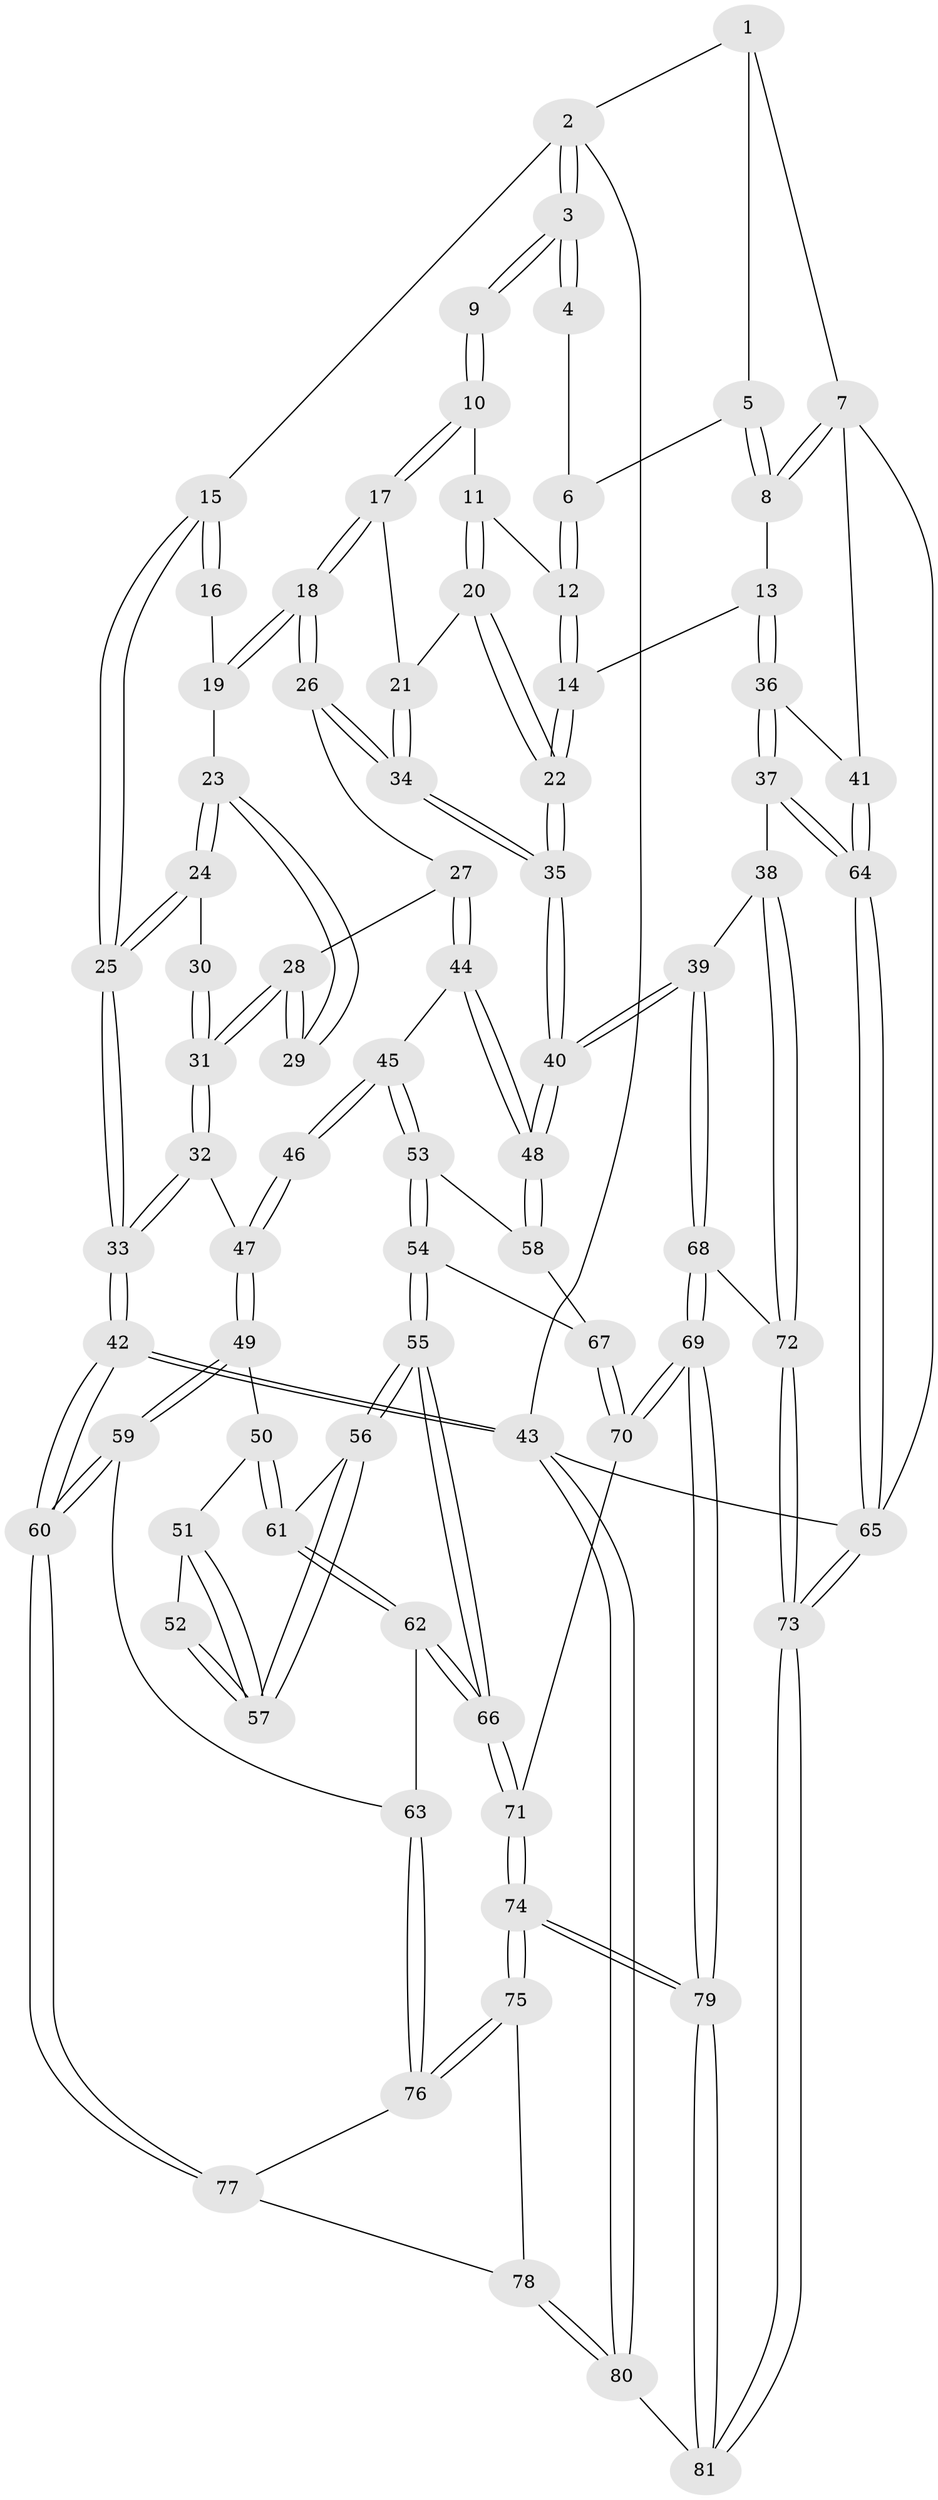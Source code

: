 // Generated by graph-tools (version 1.1) at 2025/16/03/09/25 04:16:58]
// undirected, 81 vertices, 199 edges
graph export_dot {
graph [start="1"]
  node [color=gray90,style=filled];
  1 [pos="+1+0"];
  2 [pos="+0+0"];
  3 [pos="+0.48454756399169746+0"];
  4 [pos="+0.8040599231294157+0"];
  5 [pos="+0.8343570574043137+0.07306772410673547"];
  6 [pos="+0.7941752652235089+0.07153329849792367"];
  7 [pos="+1+0"];
  8 [pos="+0.9504149410197502+0.08775844215702361"];
  9 [pos="+0.48572296976917845+0"];
  10 [pos="+0.4953340243475759+0.01930822355399807"];
  11 [pos="+0.528486322187805+0.0536217751589753"];
  12 [pos="+0.7745089376029851+0.08972300125205797"];
  13 [pos="+0.8283885893075607+0.3131707257993633"];
  14 [pos="+0.817500599047106+0.31191710650865184"];
  15 [pos="+0+0"];
  16 [pos="+0.19897028282466867+0.13133491507081385"];
  17 [pos="+0.37908447026035896+0.25143831469161554"];
  18 [pos="+0.3522809569644166+0.28249634610596613"];
  19 [pos="+0.21984098478682434+0.220800437294528"];
  20 [pos="+0.6163395339245046+0.23007534447799757"];
  21 [pos="+0.5177339537810888+0.3095070107628778"];
  22 [pos="+0.7325898970152301+0.33018844653213714"];
  23 [pos="+0.18625103608268598+0.25965521014528425"];
  24 [pos="+0.031147793560467603+0.2432567536254489"];
  25 [pos="+0+0.17632977811575817"];
  26 [pos="+0.35076615603242595+0.3807634458547302"];
  27 [pos="+0.3402463218242061+0.39056406544038835"];
  28 [pos="+0.18322662910047388+0.38563964456740085"];
  29 [pos="+0.18376646670020255+0.27225315434672426"];
  30 [pos="+0.12049953023185603+0.30253713378043395"];
  31 [pos="+0.06852553488308948+0.46558850131693763"];
  32 [pos="+0.05405532962894063+0.4772437986424679"];
  33 [pos="+0+0.42051466325684833"];
  34 [pos="+0.47628327740562343+0.41901514276581153"];
  35 [pos="+0.6050764955849595+0.5415137027655254"];
  36 [pos="+1+0.4311173132618473"];
  37 [pos="+0.6602465729153499+0.6321359137039297"];
  38 [pos="+0.6473575701978199+0.6315994550661663"];
  39 [pos="+0.6105880151620647+0.6059876193422834"];
  40 [pos="+0.6049899572762996+0.5998577565924298"];
  41 [pos="+1+0.44709486019314587"];
  42 [pos="+0+0.8615560373216237"];
  43 [pos="+0+1"];
  44 [pos="+0.32612884973529355+0.4588115629812885"];
  45 [pos="+0.2770220690299127+0.5553938635767881"];
  46 [pos="+0.26349912001043874+0.5555218008246076"];
  47 [pos="+0.07925641058745231+0.5030253235031895"];
  48 [pos="+0.5192261496937666+0.622690701735644"];
  49 [pos="+0.10818994325426187+0.6248403324599839"];
  50 [pos="+0.14533193673962344+0.6520793557348923"];
  51 [pos="+0.18086663768201677+0.6515649000499706"];
  52 [pos="+0.22483073881071408+0.6145271200275672"];
  53 [pos="+0.30188910205430886+0.5865938653201886"];
  54 [pos="+0.26891991112941355+0.7197010838299766"];
  55 [pos="+0.267217561001497+0.7224116560207697"];
  56 [pos="+0.2250804303811012+0.6846371671169822"];
  57 [pos="+0.22396728298452284+0.6831110821216789"];
  58 [pos="+0.47008191231867974+0.6439773622214677"];
  59 [pos="+0.03686551390712139+0.7661872555515028"];
  60 [pos="+0+0.8533788714442152"];
  61 [pos="+0.15913836444415447+0.6964947302003633"];
  62 [pos="+0.16439641487296108+0.7712006462362344"];
  63 [pos="+0.11998092304409028+0.7850827741210641"];
  64 [pos="+1+0.7788285470847052"];
  65 [pos="+1+1"];
  66 [pos="+0.2586477073366477+0.7831777246747227"];
  67 [pos="+0.4603384578575857+0.6576169498252598"];
  68 [pos="+0.49056350773187996+0.903385567882457"];
  69 [pos="+0.4815330289441917+0.9086769331062754"];
  70 [pos="+0.4226950705035853+0.7391045196461157"];
  71 [pos="+0.2847510772144887+0.8184255308786698"];
  72 [pos="+0.6987787721282237+0.879622838573505"];
  73 [pos="+1+1"];
  74 [pos="+0.30202505144194275+0.9341229710355239"];
  75 [pos="+0.15357943831339121+0.8928788190124972"];
  76 [pos="+0.13162829435633616+0.8549527701999808"];
  77 [pos="+0.06608438170120891+0.8941190741067572"];
  78 [pos="+0.11715712340701279+0.9212291183947274"];
  79 [pos="+0.36385259710281675+1"];
  80 [pos="+0.059550687863708304+1"];
  81 [pos="+0.35858879551526435+1"];
  1 -- 2;
  1 -- 5;
  1 -- 7;
  2 -- 3;
  2 -- 3;
  2 -- 15;
  2 -- 43;
  3 -- 4;
  3 -- 4;
  3 -- 9;
  3 -- 9;
  4 -- 6;
  5 -- 6;
  5 -- 8;
  5 -- 8;
  6 -- 12;
  6 -- 12;
  7 -- 8;
  7 -- 8;
  7 -- 41;
  7 -- 65;
  8 -- 13;
  9 -- 10;
  9 -- 10;
  10 -- 11;
  10 -- 17;
  10 -- 17;
  11 -- 12;
  11 -- 20;
  11 -- 20;
  12 -- 14;
  12 -- 14;
  13 -- 14;
  13 -- 36;
  13 -- 36;
  14 -- 22;
  14 -- 22;
  15 -- 16;
  15 -- 16;
  15 -- 25;
  15 -- 25;
  16 -- 19;
  17 -- 18;
  17 -- 18;
  17 -- 21;
  18 -- 19;
  18 -- 19;
  18 -- 26;
  18 -- 26;
  19 -- 23;
  20 -- 21;
  20 -- 22;
  20 -- 22;
  21 -- 34;
  21 -- 34;
  22 -- 35;
  22 -- 35;
  23 -- 24;
  23 -- 24;
  23 -- 29;
  23 -- 29;
  24 -- 25;
  24 -- 25;
  24 -- 30;
  25 -- 33;
  25 -- 33;
  26 -- 27;
  26 -- 34;
  26 -- 34;
  27 -- 28;
  27 -- 44;
  27 -- 44;
  28 -- 29;
  28 -- 29;
  28 -- 31;
  28 -- 31;
  30 -- 31;
  30 -- 31;
  31 -- 32;
  31 -- 32;
  32 -- 33;
  32 -- 33;
  32 -- 47;
  33 -- 42;
  33 -- 42;
  34 -- 35;
  34 -- 35;
  35 -- 40;
  35 -- 40;
  36 -- 37;
  36 -- 37;
  36 -- 41;
  37 -- 38;
  37 -- 64;
  37 -- 64;
  38 -- 39;
  38 -- 72;
  38 -- 72;
  39 -- 40;
  39 -- 40;
  39 -- 68;
  39 -- 68;
  40 -- 48;
  40 -- 48;
  41 -- 64;
  41 -- 64;
  42 -- 43;
  42 -- 43;
  42 -- 60;
  42 -- 60;
  43 -- 80;
  43 -- 80;
  43 -- 65;
  44 -- 45;
  44 -- 48;
  44 -- 48;
  45 -- 46;
  45 -- 46;
  45 -- 53;
  45 -- 53;
  46 -- 47;
  46 -- 47;
  47 -- 49;
  47 -- 49;
  48 -- 58;
  48 -- 58;
  49 -- 50;
  49 -- 59;
  49 -- 59;
  50 -- 51;
  50 -- 61;
  50 -- 61;
  51 -- 52;
  51 -- 57;
  51 -- 57;
  52 -- 57;
  52 -- 57;
  53 -- 54;
  53 -- 54;
  53 -- 58;
  54 -- 55;
  54 -- 55;
  54 -- 67;
  55 -- 56;
  55 -- 56;
  55 -- 66;
  55 -- 66;
  56 -- 57;
  56 -- 57;
  56 -- 61;
  58 -- 67;
  59 -- 60;
  59 -- 60;
  59 -- 63;
  60 -- 77;
  60 -- 77;
  61 -- 62;
  61 -- 62;
  62 -- 63;
  62 -- 66;
  62 -- 66;
  63 -- 76;
  63 -- 76;
  64 -- 65;
  64 -- 65;
  65 -- 73;
  65 -- 73;
  66 -- 71;
  66 -- 71;
  67 -- 70;
  67 -- 70;
  68 -- 69;
  68 -- 69;
  68 -- 72;
  69 -- 70;
  69 -- 70;
  69 -- 79;
  69 -- 79;
  70 -- 71;
  71 -- 74;
  71 -- 74;
  72 -- 73;
  72 -- 73;
  73 -- 81;
  73 -- 81;
  74 -- 75;
  74 -- 75;
  74 -- 79;
  74 -- 79;
  75 -- 76;
  75 -- 76;
  75 -- 78;
  76 -- 77;
  77 -- 78;
  78 -- 80;
  78 -- 80;
  79 -- 81;
  79 -- 81;
  80 -- 81;
}
